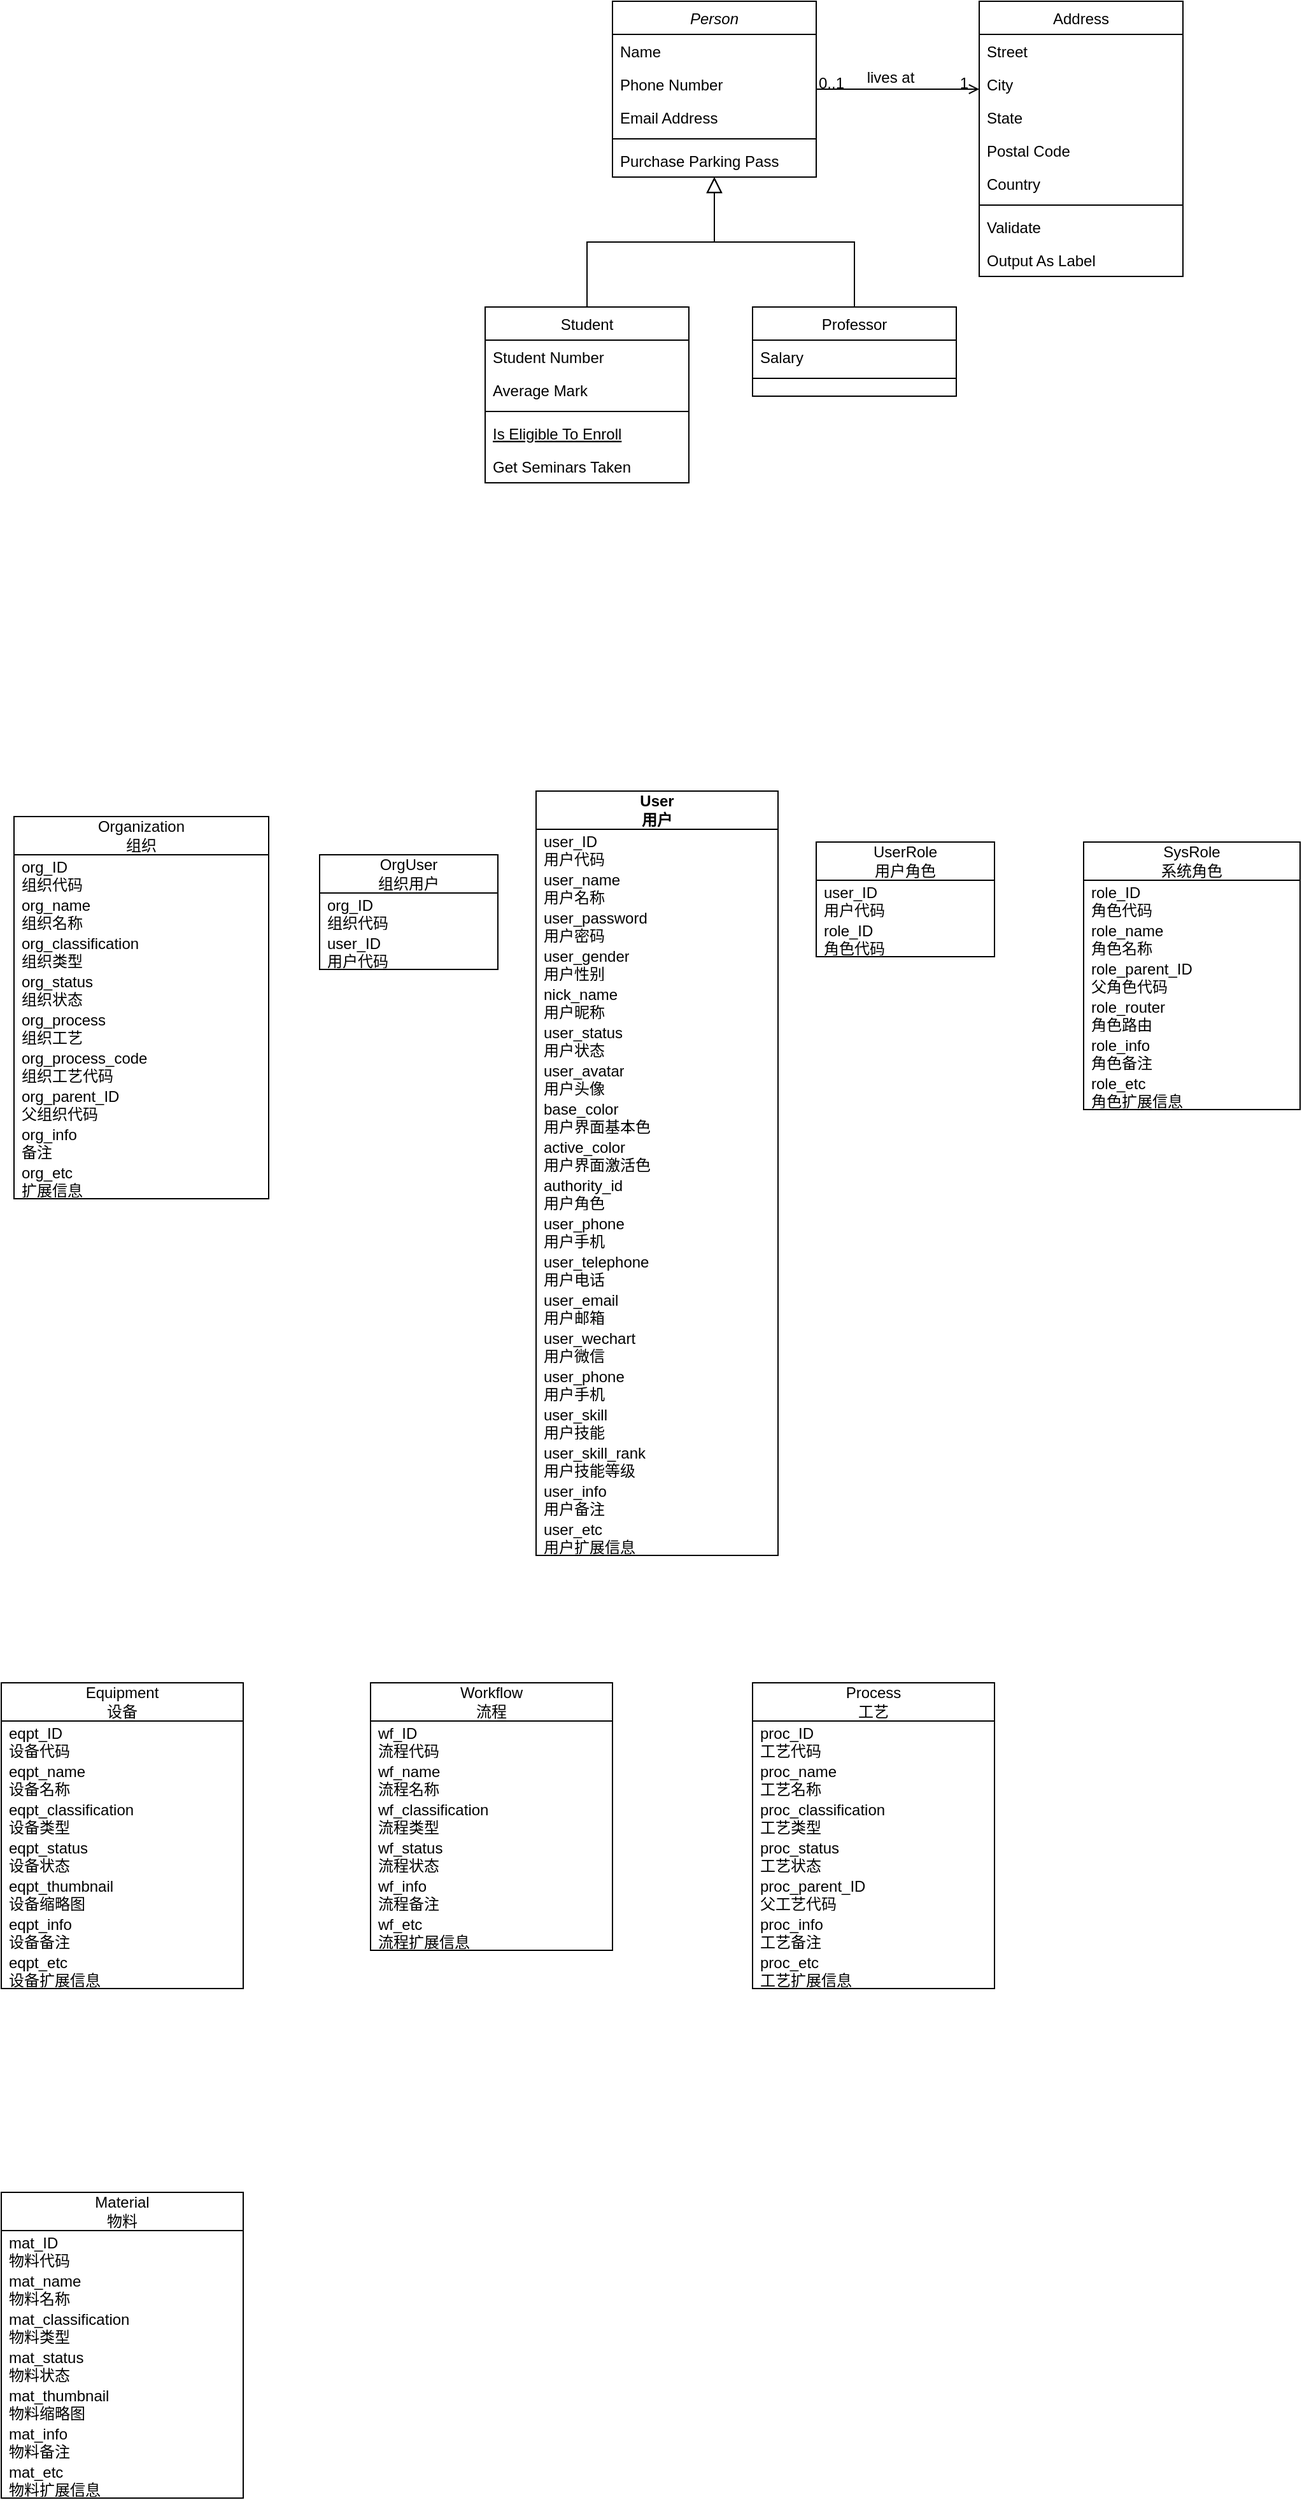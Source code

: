 <mxfile version="21.3.4" type="github">
  <diagram id="C5RBs43oDa-KdzZeNtuy" name="Page-1">
    <mxGraphModel dx="2257" dy="1961" grid="1" gridSize="10" guides="1" tooltips="1" connect="1" arrows="1" fold="1" page="1" pageScale="1" pageWidth="827" pageHeight="1169" math="0" shadow="0">
      <root>
        <mxCell id="WIyWlLk6GJQsqaUBKTNV-0" />
        <mxCell id="WIyWlLk6GJQsqaUBKTNV-1" parent="WIyWlLk6GJQsqaUBKTNV-0" />
        <mxCell id="zkfFHV4jXpPFQw0GAbJ--0" value="Person" style="swimlane;fontStyle=2;align=center;verticalAlign=top;childLayout=stackLayout;horizontal=1;startSize=26;horizontalStack=0;resizeParent=1;resizeLast=0;collapsible=1;marginBottom=0;rounded=0;shadow=0;strokeWidth=1;" parent="WIyWlLk6GJQsqaUBKTNV-1" vertex="1">
          <mxGeometry x="180" y="-100" width="160" height="138" as="geometry">
            <mxRectangle x="230" y="140" width="160" height="26" as="alternateBounds" />
          </mxGeometry>
        </mxCell>
        <mxCell id="zkfFHV4jXpPFQw0GAbJ--1" value="Name" style="text;align=left;verticalAlign=top;spacingLeft=4;spacingRight=4;overflow=hidden;rotatable=0;points=[[0,0.5],[1,0.5]];portConstraint=eastwest;" parent="zkfFHV4jXpPFQw0GAbJ--0" vertex="1">
          <mxGeometry y="26" width="160" height="26" as="geometry" />
        </mxCell>
        <mxCell id="zkfFHV4jXpPFQw0GAbJ--2" value="Phone Number" style="text;align=left;verticalAlign=top;spacingLeft=4;spacingRight=4;overflow=hidden;rotatable=0;points=[[0,0.5],[1,0.5]];portConstraint=eastwest;rounded=0;shadow=0;html=0;" parent="zkfFHV4jXpPFQw0GAbJ--0" vertex="1">
          <mxGeometry y="52" width="160" height="26" as="geometry" />
        </mxCell>
        <mxCell id="zkfFHV4jXpPFQw0GAbJ--3" value="Email Address" style="text;align=left;verticalAlign=top;spacingLeft=4;spacingRight=4;overflow=hidden;rotatable=0;points=[[0,0.5],[1,0.5]];portConstraint=eastwest;rounded=0;shadow=0;html=0;" parent="zkfFHV4jXpPFQw0GAbJ--0" vertex="1">
          <mxGeometry y="78" width="160" height="26" as="geometry" />
        </mxCell>
        <mxCell id="zkfFHV4jXpPFQw0GAbJ--4" value="" style="line;html=1;strokeWidth=1;align=left;verticalAlign=middle;spacingTop=-1;spacingLeft=3;spacingRight=3;rotatable=0;labelPosition=right;points=[];portConstraint=eastwest;" parent="zkfFHV4jXpPFQw0GAbJ--0" vertex="1">
          <mxGeometry y="104" width="160" height="8" as="geometry" />
        </mxCell>
        <mxCell id="zkfFHV4jXpPFQw0GAbJ--5" value="Purchase Parking Pass" style="text;align=left;verticalAlign=top;spacingLeft=4;spacingRight=4;overflow=hidden;rotatable=0;points=[[0,0.5],[1,0.5]];portConstraint=eastwest;" parent="zkfFHV4jXpPFQw0GAbJ--0" vertex="1">
          <mxGeometry y="112" width="160" height="26" as="geometry" />
        </mxCell>
        <mxCell id="zkfFHV4jXpPFQw0GAbJ--6" value="Student" style="swimlane;fontStyle=0;align=center;verticalAlign=top;childLayout=stackLayout;horizontal=1;startSize=26;horizontalStack=0;resizeParent=1;resizeLast=0;collapsible=1;marginBottom=0;rounded=0;shadow=0;strokeWidth=1;" parent="WIyWlLk6GJQsqaUBKTNV-1" vertex="1">
          <mxGeometry x="80" y="140" width="160" height="138" as="geometry">
            <mxRectangle x="130" y="380" width="160" height="26" as="alternateBounds" />
          </mxGeometry>
        </mxCell>
        <mxCell id="zkfFHV4jXpPFQw0GAbJ--7" value="Student Number" style="text;align=left;verticalAlign=top;spacingLeft=4;spacingRight=4;overflow=hidden;rotatable=0;points=[[0,0.5],[1,0.5]];portConstraint=eastwest;" parent="zkfFHV4jXpPFQw0GAbJ--6" vertex="1">
          <mxGeometry y="26" width="160" height="26" as="geometry" />
        </mxCell>
        <mxCell id="zkfFHV4jXpPFQw0GAbJ--8" value="Average Mark" style="text;align=left;verticalAlign=top;spacingLeft=4;spacingRight=4;overflow=hidden;rotatable=0;points=[[0,0.5],[1,0.5]];portConstraint=eastwest;rounded=0;shadow=0;html=0;" parent="zkfFHV4jXpPFQw0GAbJ--6" vertex="1">
          <mxGeometry y="52" width="160" height="26" as="geometry" />
        </mxCell>
        <mxCell id="zkfFHV4jXpPFQw0GAbJ--9" value="" style="line;html=1;strokeWidth=1;align=left;verticalAlign=middle;spacingTop=-1;spacingLeft=3;spacingRight=3;rotatable=0;labelPosition=right;points=[];portConstraint=eastwest;" parent="zkfFHV4jXpPFQw0GAbJ--6" vertex="1">
          <mxGeometry y="78" width="160" height="8" as="geometry" />
        </mxCell>
        <mxCell id="zkfFHV4jXpPFQw0GAbJ--10" value="Is Eligible To Enroll" style="text;align=left;verticalAlign=top;spacingLeft=4;spacingRight=4;overflow=hidden;rotatable=0;points=[[0,0.5],[1,0.5]];portConstraint=eastwest;fontStyle=4" parent="zkfFHV4jXpPFQw0GAbJ--6" vertex="1">
          <mxGeometry y="86" width="160" height="26" as="geometry" />
        </mxCell>
        <mxCell id="zkfFHV4jXpPFQw0GAbJ--11" value="Get Seminars Taken" style="text;align=left;verticalAlign=top;spacingLeft=4;spacingRight=4;overflow=hidden;rotatable=0;points=[[0,0.5],[1,0.5]];portConstraint=eastwest;" parent="zkfFHV4jXpPFQw0GAbJ--6" vertex="1">
          <mxGeometry y="112" width="160" height="26" as="geometry" />
        </mxCell>
        <mxCell id="zkfFHV4jXpPFQw0GAbJ--12" value="" style="endArrow=block;endSize=10;endFill=0;shadow=0;strokeWidth=1;rounded=0;edgeStyle=elbowEdgeStyle;elbow=vertical;" parent="WIyWlLk6GJQsqaUBKTNV-1" source="zkfFHV4jXpPFQw0GAbJ--6" target="zkfFHV4jXpPFQw0GAbJ--0" edge="1">
          <mxGeometry width="160" relative="1" as="geometry">
            <mxPoint x="160" y="-17" as="sourcePoint" />
            <mxPoint x="160" y="-17" as="targetPoint" />
          </mxGeometry>
        </mxCell>
        <mxCell id="zkfFHV4jXpPFQw0GAbJ--13" value="Professor" style="swimlane;fontStyle=0;align=center;verticalAlign=top;childLayout=stackLayout;horizontal=1;startSize=26;horizontalStack=0;resizeParent=1;resizeLast=0;collapsible=1;marginBottom=0;rounded=0;shadow=0;strokeWidth=1;" parent="WIyWlLk6GJQsqaUBKTNV-1" vertex="1">
          <mxGeometry x="290" y="140" width="160" height="70" as="geometry">
            <mxRectangle x="340" y="380" width="170" height="26" as="alternateBounds" />
          </mxGeometry>
        </mxCell>
        <mxCell id="zkfFHV4jXpPFQw0GAbJ--14" value="Salary" style="text;align=left;verticalAlign=top;spacingLeft=4;spacingRight=4;overflow=hidden;rotatable=0;points=[[0,0.5],[1,0.5]];portConstraint=eastwest;" parent="zkfFHV4jXpPFQw0GAbJ--13" vertex="1">
          <mxGeometry y="26" width="160" height="26" as="geometry" />
        </mxCell>
        <mxCell id="zkfFHV4jXpPFQw0GAbJ--15" value="" style="line;html=1;strokeWidth=1;align=left;verticalAlign=middle;spacingTop=-1;spacingLeft=3;spacingRight=3;rotatable=0;labelPosition=right;points=[];portConstraint=eastwest;" parent="zkfFHV4jXpPFQw0GAbJ--13" vertex="1">
          <mxGeometry y="52" width="160" height="8" as="geometry" />
        </mxCell>
        <mxCell id="zkfFHV4jXpPFQw0GAbJ--16" value="" style="endArrow=block;endSize=10;endFill=0;shadow=0;strokeWidth=1;rounded=0;edgeStyle=elbowEdgeStyle;elbow=vertical;" parent="WIyWlLk6GJQsqaUBKTNV-1" source="zkfFHV4jXpPFQw0GAbJ--13" target="zkfFHV4jXpPFQw0GAbJ--0" edge="1">
          <mxGeometry width="160" relative="1" as="geometry">
            <mxPoint x="170" y="153" as="sourcePoint" />
            <mxPoint x="270" y="51" as="targetPoint" />
          </mxGeometry>
        </mxCell>
        <mxCell id="zkfFHV4jXpPFQw0GAbJ--17" value="Address" style="swimlane;fontStyle=0;align=center;verticalAlign=top;childLayout=stackLayout;horizontal=1;startSize=26;horizontalStack=0;resizeParent=1;resizeLast=0;collapsible=1;marginBottom=0;rounded=0;shadow=0;strokeWidth=1;" parent="WIyWlLk6GJQsqaUBKTNV-1" vertex="1">
          <mxGeometry x="468" y="-100" width="160" height="216" as="geometry">
            <mxRectangle x="550" y="140" width="160" height="26" as="alternateBounds" />
          </mxGeometry>
        </mxCell>
        <mxCell id="zkfFHV4jXpPFQw0GAbJ--18" value="Street" style="text;align=left;verticalAlign=top;spacingLeft=4;spacingRight=4;overflow=hidden;rotatable=0;points=[[0,0.5],[1,0.5]];portConstraint=eastwest;" parent="zkfFHV4jXpPFQw0GAbJ--17" vertex="1">
          <mxGeometry y="26" width="160" height="26" as="geometry" />
        </mxCell>
        <mxCell id="zkfFHV4jXpPFQw0GAbJ--19" value="City" style="text;align=left;verticalAlign=top;spacingLeft=4;spacingRight=4;overflow=hidden;rotatable=0;points=[[0,0.5],[1,0.5]];portConstraint=eastwest;rounded=0;shadow=0;html=0;" parent="zkfFHV4jXpPFQw0GAbJ--17" vertex="1">
          <mxGeometry y="52" width="160" height="26" as="geometry" />
        </mxCell>
        <mxCell id="zkfFHV4jXpPFQw0GAbJ--20" value="State" style="text;align=left;verticalAlign=top;spacingLeft=4;spacingRight=4;overflow=hidden;rotatable=0;points=[[0,0.5],[1,0.5]];portConstraint=eastwest;rounded=0;shadow=0;html=0;" parent="zkfFHV4jXpPFQw0GAbJ--17" vertex="1">
          <mxGeometry y="78" width="160" height="26" as="geometry" />
        </mxCell>
        <mxCell id="zkfFHV4jXpPFQw0GAbJ--21" value="Postal Code" style="text;align=left;verticalAlign=top;spacingLeft=4;spacingRight=4;overflow=hidden;rotatable=0;points=[[0,0.5],[1,0.5]];portConstraint=eastwest;rounded=0;shadow=0;html=0;" parent="zkfFHV4jXpPFQw0GAbJ--17" vertex="1">
          <mxGeometry y="104" width="160" height="26" as="geometry" />
        </mxCell>
        <mxCell id="zkfFHV4jXpPFQw0GAbJ--22" value="Country" style="text;align=left;verticalAlign=top;spacingLeft=4;spacingRight=4;overflow=hidden;rotatable=0;points=[[0,0.5],[1,0.5]];portConstraint=eastwest;rounded=0;shadow=0;html=0;" parent="zkfFHV4jXpPFQw0GAbJ--17" vertex="1">
          <mxGeometry y="130" width="160" height="26" as="geometry" />
        </mxCell>
        <mxCell id="zkfFHV4jXpPFQw0GAbJ--23" value="" style="line;html=1;strokeWidth=1;align=left;verticalAlign=middle;spacingTop=-1;spacingLeft=3;spacingRight=3;rotatable=0;labelPosition=right;points=[];portConstraint=eastwest;" parent="zkfFHV4jXpPFQw0GAbJ--17" vertex="1">
          <mxGeometry y="156" width="160" height="8" as="geometry" />
        </mxCell>
        <mxCell id="zkfFHV4jXpPFQw0GAbJ--24" value="Validate" style="text;align=left;verticalAlign=top;spacingLeft=4;spacingRight=4;overflow=hidden;rotatable=0;points=[[0,0.5],[1,0.5]];portConstraint=eastwest;" parent="zkfFHV4jXpPFQw0GAbJ--17" vertex="1">
          <mxGeometry y="164" width="160" height="26" as="geometry" />
        </mxCell>
        <mxCell id="zkfFHV4jXpPFQw0GAbJ--25" value="Output As Label" style="text;align=left;verticalAlign=top;spacingLeft=4;spacingRight=4;overflow=hidden;rotatable=0;points=[[0,0.5],[1,0.5]];portConstraint=eastwest;" parent="zkfFHV4jXpPFQw0GAbJ--17" vertex="1">
          <mxGeometry y="190" width="160" height="26" as="geometry" />
        </mxCell>
        <mxCell id="zkfFHV4jXpPFQw0GAbJ--26" value="" style="endArrow=open;shadow=0;strokeWidth=1;rounded=0;endFill=1;edgeStyle=elbowEdgeStyle;elbow=vertical;" parent="WIyWlLk6GJQsqaUBKTNV-1" source="zkfFHV4jXpPFQw0GAbJ--0" target="zkfFHV4jXpPFQw0GAbJ--17" edge="1">
          <mxGeometry x="0.5" y="41" relative="1" as="geometry">
            <mxPoint x="340" y="-28" as="sourcePoint" />
            <mxPoint x="500" y="-28" as="targetPoint" />
            <mxPoint x="-40" y="32" as="offset" />
          </mxGeometry>
        </mxCell>
        <mxCell id="zkfFHV4jXpPFQw0GAbJ--27" value="0..1" style="resizable=0;align=left;verticalAlign=bottom;labelBackgroundColor=none;fontSize=12;" parent="zkfFHV4jXpPFQw0GAbJ--26" connectable="0" vertex="1">
          <mxGeometry x="-1" relative="1" as="geometry">
            <mxPoint y="4" as="offset" />
          </mxGeometry>
        </mxCell>
        <mxCell id="zkfFHV4jXpPFQw0GAbJ--28" value="1" style="resizable=0;align=right;verticalAlign=bottom;labelBackgroundColor=none;fontSize=12;" parent="zkfFHV4jXpPFQw0GAbJ--26" connectable="0" vertex="1">
          <mxGeometry x="1" relative="1" as="geometry">
            <mxPoint x="-7" y="4" as="offset" />
          </mxGeometry>
        </mxCell>
        <mxCell id="zkfFHV4jXpPFQw0GAbJ--29" value="lives at" style="text;html=1;resizable=0;points=[];;align=center;verticalAlign=middle;labelBackgroundColor=none;rounded=0;shadow=0;strokeWidth=1;fontSize=12;" parent="zkfFHV4jXpPFQw0GAbJ--26" vertex="1" connectable="0">
          <mxGeometry x="0.5" y="49" relative="1" as="geometry">
            <mxPoint x="-38" y="40" as="offset" />
          </mxGeometry>
        </mxCell>
        <mxCell id="vXKluHunOujeMn9LhQ9Z-0" value="Organization&lt;br&gt;组织" style="swimlane;fontStyle=0;childLayout=stackLayout;horizontal=1;startSize=30;horizontalStack=0;resizeParent=1;resizeParentMax=0;resizeLast=0;collapsible=1;marginBottom=0;whiteSpace=wrap;html=1;" vertex="1" parent="WIyWlLk6GJQsqaUBKTNV-1">
          <mxGeometry x="-290" y="540" width="200" height="300" as="geometry" />
        </mxCell>
        <mxCell id="vXKluHunOujeMn9LhQ9Z-3" value="org_ID&lt;br&gt;组织代码" style="text;strokeColor=none;fillColor=none;align=left;verticalAlign=middle;spacingLeft=4;spacingRight=4;overflow=hidden;points=[[0,0.5],[1,0.5]];portConstraint=eastwest;rotatable=0;whiteSpace=wrap;html=1;" vertex="1" parent="vXKluHunOujeMn9LhQ9Z-0">
          <mxGeometry y="30" width="200" height="30" as="geometry" />
        </mxCell>
        <mxCell id="vXKluHunOujeMn9LhQ9Z-1" value="org_name&lt;br&gt;组织名称" style="text;strokeColor=none;fillColor=none;align=left;verticalAlign=middle;spacingLeft=4;spacingRight=4;overflow=hidden;points=[[0,0.5],[1,0.5]];portConstraint=eastwest;rotatable=0;whiteSpace=wrap;html=1;" vertex="1" parent="vXKluHunOujeMn9LhQ9Z-0">
          <mxGeometry y="60" width="200" height="30" as="geometry" />
        </mxCell>
        <mxCell id="vXKluHunOujeMn9LhQ9Z-4" value="org_classification&amp;nbsp;&lt;br&gt;组织类型" style="text;strokeColor=none;fillColor=none;align=left;verticalAlign=middle;spacingLeft=4;spacingRight=4;overflow=hidden;points=[[0,0.5],[1,0.5]];portConstraint=eastwest;rotatable=0;whiteSpace=wrap;html=1;" vertex="1" parent="vXKluHunOujeMn9LhQ9Z-0">
          <mxGeometry y="90" width="200" height="30" as="geometry" />
        </mxCell>
        <mxCell id="vXKluHunOujeMn9LhQ9Z-5" value="org_status&lt;br&gt;组织状态" style="text;strokeColor=none;fillColor=none;align=left;verticalAlign=middle;spacingLeft=4;spacingRight=4;overflow=hidden;points=[[0,0.5],[1,0.5]];portConstraint=eastwest;rotatable=0;whiteSpace=wrap;html=1;" vertex="1" parent="vXKluHunOujeMn9LhQ9Z-0">
          <mxGeometry y="120" width="200" height="30" as="geometry" />
        </mxCell>
        <mxCell id="vXKluHunOujeMn9LhQ9Z-7" value="org_process&lt;br&gt;组织工艺" style="text;strokeColor=none;fillColor=none;align=left;verticalAlign=middle;spacingLeft=4;spacingRight=4;overflow=hidden;points=[[0,0.5],[1,0.5]];portConstraint=eastwest;rotatable=0;whiteSpace=wrap;html=1;" vertex="1" parent="vXKluHunOujeMn9LhQ9Z-0">
          <mxGeometry y="150" width="200" height="30" as="geometry" />
        </mxCell>
        <mxCell id="vXKluHunOujeMn9LhQ9Z-8" value="org_process_code&lt;br&gt;组织工艺代码" style="text;strokeColor=none;fillColor=none;align=left;verticalAlign=middle;spacingLeft=4;spacingRight=4;overflow=hidden;points=[[0,0.5],[1,0.5]];portConstraint=eastwest;rotatable=0;whiteSpace=wrap;html=1;" vertex="1" parent="vXKluHunOujeMn9LhQ9Z-0">
          <mxGeometry y="180" width="200" height="30" as="geometry" />
        </mxCell>
        <mxCell id="vXKluHunOujeMn9LhQ9Z-64" value="org_parent_ID&lt;br&gt;父组织代码" style="text;strokeColor=none;fillColor=none;align=left;verticalAlign=middle;spacingLeft=4;spacingRight=4;overflow=hidden;points=[[0,0.5],[1,0.5]];portConstraint=eastwest;rotatable=0;whiteSpace=wrap;html=1;" vertex="1" parent="vXKluHunOujeMn9LhQ9Z-0">
          <mxGeometry y="210" width="200" height="30" as="geometry" />
        </mxCell>
        <mxCell id="vXKluHunOujeMn9LhQ9Z-13" value="org_info&lt;br&gt;备注" style="text;strokeColor=none;fillColor=none;align=left;verticalAlign=middle;spacingLeft=4;spacingRight=4;overflow=hidden;points=[[0,0.5],[1,0.5]];portConstraint=eastwest;rotatable=0;whiteSpace=wrap;html=1;" vertex="1" parent="vXKluHunOujeMn9LhQ9Z-0">
          <mxGeometry y="240" width="200" height="30" as="geometry" />
        </mxCell>
        <mxCell id="vXKluHunOujeMn9LhQ9Z-11" value="org_etc&lt;br&gt;扩展信息" style="text;strokeColor=none;fillColor=none;align=left;verticalAlign=middle;spacingLeft=4;spacingRight=4;overflow=hidden;points=[[0,0.5],[1,0.5]];portConstraint=eastwest;rotatable=0;whiteSpace=wrap;html=1;" vertex="1" parent="vXKluHunOujeMn9LhQ9Z-0">
          <mxGeometry y="270" width="200" height="30" as="geometry" />
        </mxCell>
        <mxCell id="vXKluHunOujeMn9LhQ9Z-14" value="User&lt;br&gt;用户" style="swimlane;fontStyle=1;childLayout=stackLayout;horizontal=1;startSize=30;horizontalStack=0;resizeParent=1;resizeParentMax=0;resizeLast=0;collapsible=1;marginBottom=0;whiteSpace=wrap;html=1;" vertex="1" parent="WIyWlLk6GJQsqaUBKTNV-1">
          <mxGeometry x="120" y="520" width="190" height="600" as="geometry" />
        </mxCell>
        <mxCell id="vXKluHunOujeMn9LhQ9Z-15" value="user_ID&lt;br&gt;用户代码" style="text;strokeColor=none;fillColor=none;align=left;verticalAlign=middle;spacingLeft=4;spacingRight=4;overflow=hidden;points=[[0,0.5],[1,0.5]];portConstraint=eastwest;rotatable=0;whiteSpace=wrap;html=1;" vertex="1" parent="vXKluHunOujeMn9LhQ9Z-14">
          <mxGeometry y="30" width="190" height="30" as="geometry" />
        </mxCell>
        <mxCell id="vXKluHunOujeMn9LhQ9Z-16" value="user_name&lt;br&gt;用户名称" style="text;strokeColor=none;fillColor=none;align=left;verticalAlign=middle;spacingLeft=4;spacingRight=4;overflow=hidden;points=[[0,0.5],[1,0.5]];portConstraint=eastwest;rotatable=0;whiteSpace=wrap;html=1;" vertex="1" parent="vXKluHunOujeMn9LhQ9Z-14">
          <mxGeometry y="60" width="190" height="30" as="geometry" />
        </mxCell>
        <mxCell id="vXKluHunOujeMn9LhQ9Z-17" value="user_password&lt;br&gt;用户密码" style="text;strokeColor=none;fillColor=none;align=left;verticalAlign=middle;spacingLeft=4;spacingRight=4;overflow=hidden;points=[[0,0.5],[1,0.5]];portConstraint=eastwest;rotatable=0;whiteSpace=wrap;html=1;" vertex="1" parent="vXKluHunOujeMn9LhQ9Z-14">
          <mxGeometry y="90" width="190" height="30" as="geometry" />
        </mxCell>
        <mxCell id="vXKluHunOujeMn9LhQ9Z-34" value="user_gender&lt;br&gt;用户性别" style="text;strokeColor=none;fillColor=none;align=left;verticalAlign=middle;spacingLeft=4;spacingRight=4;overflow=hidden;points=[[0,0.5],[1,0.5]];portConstraint=eastwest;rotatable=0;whiteSpace=wrap;html=1;" vertex="1" parent="vXKluHunOujeMn9LhQ9Z-14">
          <mxGeometry y="120" width="190" height="30" as="geometry" />
        </mxCell>
        <mxCell id="vXKluHunOujeMn9LhQ9Z-20" value="nick_name&lt;br&gt;用户昵称" style="text;strokeColor=none;fillColor=none;align=left;verticalAlign=middle;spacingLeft=4;spacingRight=4;overflow=hidden;points=[[0,0.5],[1,0.5]];portConstraint=eastwest;rotatable=0;whiteSpace=wrap;html=1;" vertex="1" parent="vXKluHunOujeMn9LhQ9Z-14">
          <mxGeometry y="150" width="190" height="30" as="geometry" />
        </mxCell>
        <mxCell id="vXKluHunOujeMn9LhQ9Z-19" value="user_status&lt;br&gt;用户状态" style="text;strokeColor=none;fillColor=none;align=left;verticalAlign=middle;spacingLeft=4;spacingRight=4;overflow=hidden;points=[[0,0.5],[1,0.5]];portConstraint=eastwest;rotatable=0;whiteSpace=wrap;html=1;" vertex="1" parent="vXKluHunOujeMn9LhQ9Z-14">
          <mxGeometry y="180" width="190" height="30" as="geometry" />
        </mxCell>
        <mxCell id="vXKluHunOujeMn9LhQ9Z-22" value="user_avatar&lt;br&gt;用户头像" style="text;strokeColor=none;fillColor=none;align=left;verticalAlign=middle;spacingLeft=4;spacingRight=4;overflow=hidden;points=[[0,0.5],[1,0.5]];portConstraint=eastwest;rotatable=0;whiteSpace=wrap;html=1;" vertex="1" parent="vXKluHunOujeMn9LhQ9Z-14">
          <mxGeometry y="210" width="190" height="30" as="geometry" />
        </mxCell>
        <mxCell id="vXKluHunOujeMn9LhQ9Z-23" value="base_color&lt;br&gt;用户界面基本色" style="text;strokeColor=none;fillColor=none;align=left;verticalAlign=middle;spacingLeft=4;spacingRight=4;overflow=hidden;points=[[0,0.5],[1,0.5]];portConstraint=eastwest;rotatable=0;whiteSpace=wrap;html=1;" vertex="1" parent="vXKluHunOujeMn9LhQ9Z-14">
          <mxGeometry y="240" width="190" height="30" as="geometry" />
        </mxCell>
        <mxCell id="vXKluHunOujeMn9LhQ9Z-24" value="active_color&lt;br&gt;用户界面激活色" style="text;strokeColor=none;fillColor=none;align=left;verticalAlign=middle;spacingLeft=4;spacingRight=4;overflow=hidden;points=[[0,0.5],[1,0.5]];portConstraint=eastwest;rotatable=0;whiteSpace=wrap;html=1;" vertex="1" parent="vXKluHunOujeMn9LhQ9Z-14">
          <mxGeometry y="270" width="190" height="30" as="geometry" />
        </mxCell>
        <mxCell id="vXKluHunOujeMn9LhQ9Z-25" value="authority_id&lt;br&gt;用户角色" style="text;strokeColor=none;fillColor=none;align=left;verticalAlign=middle;spacingLeft=4;spacingRight=4;overflow=hidden;points=[[0,0.5],[1,0.5]];portConstraint=eastwest;rotatable=0;whiteSpace=wrap;html=1;" vertex="1" parent="vXKluHunOujeMn9LhQ9Z-14">
          <mxGeometry y="300" width="190" height="30" as="geometry" />
        </mxCell>
        <mxCell id="vXKluHunOujeMn9LhQ9Z-26" value="user_phone&lt;br&gt;用户手机" style="text;strokeColor=none;fillColor=none;align=left;verticalAlign=middle;spacingLeft=4;spacingRight=4;overflow=hidden;points=[[0,0.5],[1,0.5]];portConstraint=eastwest;rotatable=0;whiteSpace=wrap;html=1;" vertex="1" parent="vXKluHunOujeMn9LhQ9Z-14">
          <mxGeometry y="330" width="190" height="30" as="geometry" />
        </mxCell>
        <mxCell id="vXKluHunOujeMn9LhQ9Z-27" value="user_telephone&lt;br&gt;用户电话" style="text;strokeColor=none;fillColor=none;align=left;verticalAlign=middle;spacingLeft=4;spacingRight=4;overflow=hidden;points=[[0,0.5],[1,0.5]];portConstraint=eastwest;rotatable=0;whiteSpace=wrap;html=1;" vertex="1" parent="vXKluHunOujeMn9LhQ9Z-14">
          <mxGeometry y="360" width="190" height="30" as="geometry" />
        </mxCell>
        <mxCell id="vXKluHunOujeMn9LhQ9Z-28" value="user_email&lt;br&gt;用户邮箱" style="text;strokeColor=none;fillColor=none;align=left;verticalAlign=middle;spacingLeft=4;spacingRight=4;overflow=hidden;points=[[0,0.5],[1,0.5]];portConstraint=eastwest;rotatable=0;whiteSpace=wrap;html=1;" vertex="1" parent="vXKluHunOujeMn9LhQ9Z-14">
          <mxGeometry y="390" width="190" height="30" as="geometry" />
        </mxCell>
        <mxCell id="vXKluHunOujeMn9LhQ9Z-29" value="user_wechart&lt;br&gt;用户微信" style="text;strokeColor=none;fillColor=none;align=left;verticalAlign=middle;spacingLeft=4;spacingRight=4;overflow=hidden;points=[[0,0.5],[1,0.5]];portConstraint=eastwest;rotatable=0;whiteSpace=wrap;html=1;" vertex="1" parent="vXKluHunOujeMn9LhQ9Z-14">
          <mxGeometry y="420" width="190" height="30" as="geometry" />
        </mxCell>
        <mxCell id="vXKluHunOujeMn9LhQ9Z-31" value="user_phone&lt;br&gt;用户手机" style="text;strokeColor=none;fillColor=none;align=left;verticalAlign=middle;spacingLeft=4;spacingRight=4;overflow=hidden;points=[[0,0.5],[1,0.5]];portConstraint=eastwest;rotatable=0;whiteSpace=wrap;html=1;" vertex="1" parent="vXKluHunOujeMn9LhQ9Z-14">
          <mxGeometry y="450" width="190" height="30" as="geometry" />
        </mxCell>
        <mxCell id="vXKluHunOujeMn9LhQ9Z-32" value="user_skill&lt;br&gt;用户技能" style="text;strokeColor=none;fillColor=none;align=left;verticalAlign=middle;spacingLeft=4;spacingRight=4;overflow=hidden;points=[[0,0.5],[1,0.5]];portConstraint=eastwest;rotatable=0;whiteSpace=wrap;html=1;" vertex="1" parent="vXKluHunOujeMn9LhQ9Z-14">
          <mxGeometry y="480" width="190" height="30" as="geometry" />
        </mxCell>
        <mxCell id="vXKluHunOujeMn9LhQ9Z-35" value="user_skill_rank&lt;br&gt;用户技能等级" style="text;strokeColor=none;fillColor=none;align=left;verticalAlign=middle;spacingLeft=4;spacingRight=4;overflow=hidden;points=[[0,0.5],[1,0.5]];portConstraint=eastwest;rotatable=0;whiteSpace=wrap;html=1;" vertex="1" parent="vXKluHunOujeMn9LhQ9Z-14">
          <mxGeometry y="510" width="190" height="30" as="geometry" />
        </mxCell>
        <mxCell id="vXKluHunOujeMn9LhQ9Z-33" value="user_info&lt;br&gt;用户备注" style="text;strokeColor=none;fillColor=none;align=left;verticalAlign=middle;spacingLeft=4;spacingRight=4;overflow=hidden;points=[[0,0.5],[1,0.5]];portConstraint=eastwest;rotatable=0;whiteSpace=wrap;html=1;" vertex="1" parent="vXKluHunOujeMn9LhQ9Z-14">
          <mxGeometry y="540" width="190" height="30" as="geometry" />
        </mxCell>
        <mxCell id="vXKluHunOujeMn9LhQ9Z-30" value="user_etc&lt;br&gt;用户扩展信息" style="text;strokeColor=none;fillColor=none;align=left;verticalAlign=middle;spacingLeft=4;spacingRight=4;overflow=hidden;points=[[0,0.5],[1,0.5]];portConstraint=eastwest;rotatable=0;whiteSpace=wrap;html=1;" vertex="1" parent="vXKluHunOujeMn9LhQ9Z-14">
          <mxGeometry y="570" width="190" height="30" as="geometry" />
        </mxCell>
        <mxCell id="vXKluHunOujeMn9LhQ9Z-36" value="Equipment&lt;br&gt;设备" style="swimlane;fontStyle=0;childLayout=stackLayout;horizontal=1;startSize=30;horizontalStack=0;resizeParent=1;resizeParentMax=0;resizeLast=0;collapsible=1;marginBottom=0;whiteSpace=wrap;html=1;" vertex="1" parent="WIyWlLk6GJQsqaUBKTNV-1">
          <mxGeometry x="-300" y="1220" width="190" height="240" as="geometry" />
        </mxCell>
        <mxCell id="vXKluHunOujeMn9LhQ9Z-37" value="eqpt_ID&lt;br&gt;设备代码" style="text;strokeColor=none;fillColor=none;align=left;verticalAlign=middle;spacingLeft=4;spacingRight=4;overflow=hidden;points=[[0,0.5],[1,0.5]];portConstraint=eastwest;rotatable=0;whiteSpace=wrap;html=1;" vertex="1" parent="vXKluHunOujeMn9LhQ9Z-36">
          <mxGeometry y="30" width="190" height="30" as="geometry" />
        </mxCell>
        <mxCell id="vXKluHunOujeMn9LhQ9Z-38" value="eqpt_name&lt;br&gt;设备名称" style="text;strokeColor=none;fillColor=none;align=left;verticalAlign=middle;spacingLeft=4;spacingRight=4;overflow=hidden;points=[[0,0.5],[1,0.5]];portConstraint=eastwest;rotatable=0;whiteSpace=wrap;html=1;" vertex="1" parent="vXKluHunOujeMn9LhQ9Z-36">
          <mxGeometry y="60" width="190" height="30" as="geometry" />
        </mxCell>
        <mxCell id="vXKluHunOujeMn9LhQ9Z-40" value="eqpt_classification&lt;br&gt;设备类型" style="text;strokeColor=none;fillColor=none;align=left;verticalAlign=middle;spacingLeft=4;spacingRight=4;overflow=hidden;points=[[0,0.5],[1,0.5]];portConstraint=eastwest;rotatable=0;whiteSpace=wrap;html=1;" vertex="1" parent="vXKluHunOujeMn9LhQ9Z-36">
          <mxGeometry y="90" width="190" height="30" as="geometry" />
        </mxCell>
        <mxCell id="vXKluHunOujeMn9LhQ9Z-42" value="eqpt_status&lt;br&gt;设备状态" style="text;strokeColor=none;fillColor=none;align=left;verticalAlign=middle;spacingLeft=4;spacingRight=4;overflow=hidden;points=[[0,0.5],[1,0.5]];portConstraint=eastwest;rotatable=0;whiteSpace=wrap;html=1;" vertex="1" parent="vXKluHunOujeMn9LhQ9Z-36">
          <mxGeometry y="120" width="190" height="30" as="geometry" />
        </mxCell>
        <mxCell id="vXKluHunOujeMn9LhQ9Z-43" value="eqpt_thumbnail&lt;br&gt;设备缩略图" style="text;strokeColor=none;fillColor=none;align=left;verticalAlign=middle;spacingLeft=4;spacingRight=4;overflow=hidden;points=[[0,0.5],[1,0.5]];portConstraint=eastwest;rotatable=0;whiteSpace=wrap;html=1;" vertex="1" parent="vXKluHunOujeMn9LhQ9Z-36">
          <mxGeometry y="150" width="190" height="30" as="geometry" />
        </mxCell>
        <mxCell id="vXKluHunOujeMn9LhQ9Z-56" value="eqpt_info&lt;br&gt;设备备注" style="text;strokeColor=none;fillColor=none;align=left;verticalAlign=middle;spacingLeft=4;spacingRight=4;overflow=hidden;points=[[0,0.5],[1,0.5]];portConstraint=eastwest;rotatable=0;whiteSpace=wrap;html=1;" vertex="1" parent="vXKluHunOujeMn9LhQ9Z-36">
          <mxGeometry y="180" width="190" height="30" as="geometry" />
        </mxCell>
        <mxCell id="vXKluHunOujeMn9LhQ9Z-57" value="eqpt_etc&lt;br&gt;设备扩展信息" style="text;strokeColor=none;fillColor=none;align=left;verticalAlign=middle;spacingLeft=4;spacingRight=4;overflow=hidden;points=[[0,0.5],[1,0.5]];portConstraint=eastwest;rotatable=0;whiteSpace=wrap;html=1;" vertex="1" parent="vXKluHunOujeMn9LhQ9Z-36">
          <mxGeometry y="210" width="190" height="30" as="geometry" />
        </mxCell>
        <mxCell id="vXKluHunOujeMn9LhQ9Z-58" value="SysRole&lt;br&gt;系统角色" style="swimlane;fontStyle=0;childLayout=stackLayout;horizontal=1;startSize=30;horizontalStack=0;resizeParent=1;resizeParentMax=0;resizeLast=0;collapsible=1;marginBottom=0;whiteSpace=wrap;html=1;" vertex="1" parent="WIyWlLk6GJQsqaUBKTNV-1">
          <mxGeometry x="550" y="560" width="170" height="210" as="geometry" />
        </mxCell>
        <mxCell id="vXKluHunOujeMn9LhQ9Z-59" value="role_ID&lt;br&gt;角色代码" style="text;strokeColor=none;fillColor=none;align=left;verticalAlign=middle;spacingLeft=4;spacingRight=4;overflow=hidden;points=[[0,0.5],[1,0.5]];portConstraint=eastwest;rotatable=0;whiteSpace=wrap;html=1;" vertex="1" parent="vXKluHunOujeMn9LhQ9Z-58">
          <mxGeometry y="30" width="170" height="30" as="geometry" />
        </mxCell>
        <mxCell id="vXKluHunOujeMn9LhQ9Z-62" value="role_name&lt;br&gt;角色名称" style="text;strokeColor=none;fillColor=none;align=left;verticalAlign=middle;spacingLeft=4;spacingRight=4;overflow=hidden;points=[[0,0.5],[1,0.5]];portConstraint=eastwest;rotatable=0;whiteSpace=wrap;html=1;" vertex="1" parent="vXKluHunOujeMn9LhQ9Z-58">
          <mxGeometry y="60" width="170" height="30" as="geometry" />
        </mxCell>
        <mxCell id="vXKluHunOujeMn9LhQ9Z-65" value="role_parent_ID&lt;br&gt;父角色代码" style="text;strokeColor=none;fillColor=none;align=left;verticalAlign=middle;spacingLeft=4;spacingRight=4;overflow=hidden;points=[[0,0.5],[1,0.5]];portConstraint=eastwest;rotatable=0;whiteSpace=wrap;html=1;" vertex="1" parent="vXKluHunOujeMn9LhQ9Z-58">
          <mxGeometry y="90" width="170" height="30" as="geometry" />
        </mxCell>
        <mxCell id="vXKluHunOujeMn9LhQ9Z-60" value="role_router&lt;br&gt;角色路由" style="text;strokeColor=none;fillColor=none;align=left;verticalAlign=middle;spacingLeft=4;spacingRight=4;overflow=hidden;points=[[0,0.5],[1,0.5]];portConstraint=eastwest;rotatable=0;whiteSpace=wrap;html=1;" vertex="1" parent="vXKluHunOujeMn9LhQ9Z-58">
          <mxGeometry y="120" width="170" height="30" as="geometry" />
        </mxCell>
        <mxCell id="vXKluHunOujeMn9LhQ9Z-90" value="role_info&lt;br&gt;角色备注" style="text;strokeColor=none;fillColor=none;align=left;verticalAlign=middle;spacingLeft=4;spacingRight=4;overflow=hidden;points=[[0,0.5],[1,0.5]];portConstraint=eastwest;rotatable=0;whiteSpace=wrap;html=1;" vertex="1" parent="vXKluHunOujeMn9LhQ9Z-58">
          <mxGeometry y="150" width="170" height="30" as="geometry" />
        </mxCell>
        <mxCell id="vXKluHunOujeMn9LhQ9Z-91" value="role_etc&lt;br&gt;角色扩展信息" style="text;strokeColor=none;fillColor=none;align=left;verticalAlign=middle;spacingLeft=4;spacingRight=4;overflow=hidden;points=[[0,0.5],[1,0.5]];portConstraint=eastwest;rotatable=0;whiteSpace=wrap;html=1;" vertex="1" parent="vXKluHunOujeMn9LhQ9Z-58">
          <mxGeometry y="180" width="170" height="30" as="geometry" />
        </mxCell>
        <mxCell id="vXKluHunOujeMn9LhQ9Z-66" value="Material&lt;br&gt;物料" style="swimlane;fontStyle=0;childLayout=stackLayout;horizontal=1;startSize=30;horizontalStack=0;resizeParent=1;resizeParentMax=0;resizeLast=0;collapsible=1;marginBottom=0;whiteSpace=wrap;html=1;" vertex="1" parent="WIyWlLk6GJQsqaUBKTNV-1">
          <mxGeometry x="-300" y="1620" width="190" height="240" as="geometry" />
        </mxCell>
        <mxCell id="vXKluHunOujeMn9LhQ9Z-67" value="mat_ID&lt;br&gt;物料代码" style="text;strokeColor=none;fillColor=none;align=left;verticalAlign=middle;spacingLeft=4;spacingRight=4;overflow=hidden;points=[[0,0.5],[1,0.5]];portConstraint=eastwest;rotatable=0;whiteSpace=wrap;html=1;" vertex="1" parent="vXKluHunOujeMn9LhQ9Z-66">
          <mxGeometry y="30" width="190" height="30" as="geometry" />
        </mxCell>
        <mxCell id="vXKluHunOujeMn9LhQ9Z-68" value="mat_name&lt;br&gt;物料名称" style="text;strokeColor=none;fillColor=none;align=left;verticalAlign=middle;spacingLeft=4;spacingRight=4;overflow=hidden;points=[[0,0.5],[1,0.5]];portConstraint=eastwest;rotatable=0;whiteSpace=wrap;html=1;" vertex="1" parent="vXKluHunOujeMn9LhQ9Z-66">
          <mxGeometry y="60" width="190" height="30" as="geometry" />
        </mxCell>
        <mxCell id="vXKluHunOujeMn9LhQ9Z-69" value="mat_classification&lt;br&gt;物料类型" style="text;strokeColor=none;fillColor=none;align=left;verticalAlign=middle;spacingLeft=4;spacingRight=4;overflow=hidden;points=[[0,0.5],[1,0.5]];portConstraint=eastwest;rotatable=0;whiteSpace=wrap;html=1;" vertex="1" parent="vXKluHunOujeMn9LhQ9Z-66">
          <mxGeometry y="90" width="190" height="30" as="geometry" />
        </mxCell>
        <mxCell id="vXKluHunOujeMn9LhQ9Z-70" value="mat_status&lt;br&gt;物料状态" style="text;strokeColor=none;fillColor=none;align=left;verticalAlign=middle;spacingLeft=4;spacingRight=4;overflow=hidden;points=[[0,0.5],[1,0.5]];portConstraint=eastwest;rotatable=0;whiteSpace=wrap;html=1;" vertex="1" parent="vXKluHunOujeMn9LhQ9Z-66">
          <mxGeometry y="120" width="190" height="30" as="geometry" />
        </mxCell>
        <mxCell id="vXKluHunOujeMn9LhQ9Z-71" value="mat_thumbnail&lt;br&gt;物料缩略图" style="text;strokeColor=none;fillColor=none;align=left;verticalAlign=middle;spacingLeft=4;spacingRight=4;overflow=hidden;points=[[0,0.5],[1,0.5]];portConstraint=eastwest;rotatable=0;whiteSpace=wrap;html=1;" vertex="1" parent="vXKluHunOujeMn9LhQ9Z-66">
          <mxGeometry y="150" width="190" height="30" as="geometry" />
        </mxCell>
        <mxCell id="vXKluHunOujeMn9LhQ9Z-72" value="mat_info&lt;br&gt;物料备注" style="text;strokeColor=none;fillColor=none;align=left;verticalAlign=middle;spacingLeft=4;spacingRight=4;overflow=hidden;points=[[0,0.5],[1,0.5]];portConstraint=eastwest;rotatable=0;whiteSpace=wrap;html=1;" vertex="1" parent="vXKluHunOujeMn9LhQ9Z-66">
          <mxGeometry y="180" width="190" height="30" as="geometry" />
        </mxCell>
        <mxCell id="vXKluHunOujeMn9LhQ9Z-73" value="mat_etc&lt;br&gt;物料扩展信息" style="text;strokeColor=none;fillColor=none;align=left;verticalAlign=middle;spacingLeft=4;spacingRight=4;overflow=hidden;points=[[0,0.5],[1,0.5]];portConstraint=eastwest;rotatable=0;whiteSpace=wrap;html=1;" vertex="1" parent="vXKluHunOujeMn9LhQ9Z-66">
          <mxGeometry y="210" width="190" height="30" as="geometry" />
        </mxCell>
        <mxCell id="vXKluHunOujeMn9LhQ9Z-74" value="Workflow&lt;br&gt;流程" style="swimlane;fontStyle=0;childLayout=stackLayout;horizontal=1;startSize=30;horizontalStack=0;resizeParent=1;resizeParentMax=0;resizeLast=0;collapsible=1;marginBottom=0;whiteSpace=wrap;html=1;" vertex="1" parent="WIyWlLk6GJQsqaUBKTNV-1">
          <mxGeometry x="-10" y="1220" width="190" height="210" as="geometry" />
        </mxCell>
        <mxCell id="vXKluHunOujeMn9LhQ9Z-75" value="wf_ID&lt;br&gt;流程代码" style="text;strokeColor=none;fillColor=none;align=left;verticalAlign=middle;spacingLeft=4;spacingRight=4;overflow=hidden;points=[[0,0.5],[1,0.5]];portConstraint=eastwest;rotatable=0;whiteSpace=wrap;html=1;" vertex="1" parent="vXKluHunOujeMn9LhQ9Z-74">
          <mxGeometry y="30" width="190" height="30" as="geometry" />
        </mxCell>
        <mxCell id="vXKluHunOujeMn9LhQ9Z-76" value="wf_name&lt;br&gt;流程名称" style="text;strokeColor=none;fillColor=none;align=left;verticalAlign=middle;spacingLeft=4;spacingRight=4;overflow=hidden;points=[[0,0.5],[1,0.5]];portConstraint=eastwest;rotatable=0;whiteSpace=wrap;html=1;" vertex="1" parent="vXKluHunOujeMn9LhQ9Z-74">
          <mxGeometry y="60" width="190" height="30" as="geometry" />
        </mxCell>
        <mxCell id="vXKluHunOujeMn9LhQ9Z-77" value="wf_classification&lt;br&gt;流程类型" style="text;strokeColor=none;fillColor=none;align=left;verticalAlign=middle;spacingLeft=4;spacingRight=4;overflow=hidden;points=[[0,0.5],[1,0.5]];portConstraint=eastwest;rotatable=0;whiteSpace=wrap;html=1;" vertex="1" parent="vXKluHunOujeMn9LhQ9Z-74">
          <mxGeometry y="90" width="190" height="30" as="geometry" />
        </mxCell>
        <mxCell id="vXKluHunOujeMn9LhQ9Z-78" value="wf_status&lt;br&gt;流程状态" style="text;strokeColor=none;fillColor=none;align=left;verticalAlign=middle;spacingLeft=4;spacingRight=4;overflow=hidden;points=[[0,0.5],[1,0.5]];portConstraint=eastwest;rotatable=0;whiteSpace=wrap;html=1;" vertex="1" parent="vXKluHunOujeMn9LhQ9Z-74">
          <mxGeometry y="120" width="190" height="30" as="geometry" />
        </mxCell>
        <mxCell id="vXKluHunOujeMn9LhQ9Z-80" value="wf_info&lt;br&gt;流程备注" style="text;strokeColor=none;fillColor=none;align=left;verticalAlign=middle;spacingLeft=4;spacingRight=4;overflow=hidden;points=[[0,0.5],[1,0.5]];portConstraint=eastwest;rotatable=0;whiteSpace=wrap;html=1;" vertex="1" parent="vXKluHunOujeMn9LhQ9Z-74">
          <mxGeometry y="150" width="190" height="30" as="geometry" />
        </mxCell>
        <mxCell id="vXKluHunOujeMn9LhQ9Z-81" value="wf_etc&lt;br&gt;流程扩展信息" style="text;strokeColor=none;fillColor=none;align=left;verticalAlign=middle;spacingLeft=4;spacingRight=4;overflow=hidden;points=[[0,0.5],[1,0.5]];portConstraint=eastwest;rotatable=0;whiteSpace=wrap;html=1;" vertex="1" parent="vXKluHunOujeMn9LhQ9Z-74">
          <mxGeometry y="180" width="190" height="30" as="geometry" />
        </mxCell>
        <mxCell id="vXKluHunOujeMn9LhQ9Z-82" value="Process&lt;br&gt;工艺" style="swimlane;fontStyle=0;childLayout=stackLayout;horizontal=1;startSize=30;horizontalStack=0;resizeParent=1;resizeParentMax=0;resizeLast=0;collapsible=1;marginBottom=0;whiteSpace=wrap;html=1;" vertex="1" parent="WIyWlLk6GJQsqaUBKTNV-1">
          <mxGeometry x="290" y="1220" width="190" height="240" as="geometry" />
        </mxCell>
        <mxCell id="vXKluHunOujeMn9LhQ9Z-83" value="proc_ID&lt;br&gt;工艺代码" style="text;strokeColor=none;fillColor=none;align=left;verticalAlign=middle;spacingLeft=4;spacingRight=4;overflow=hidden;points=[[0,0.5],[1,0.5]];portConstraint=eastwest;rotatable=0;whiteSpace=wrap;html=1;" vertex="1" parent="vXKluHunOujeMn9LhQ9Z-82">
          <mxGeometry y="30" width="190" height="30" as="geometry" />
        </mxCell>
        <mxCell id="vXKluHunOujeMn9LhQ9Z-84" value="proc_name&lt;br&gt;工艺名称" style="text;strokeColor=none;fillColor=none;align=left;verticalAlign=middle;spacingLeft=4;spacingRight=4;overflow=hidden;points=[[0,0.5],[1,0.5]];portConstraint=eastwest;rotatable=0;whiteSpace=wrap;html=1;" vertex="1" parent="vXKluHunOujeMn9LhQ9Z-82">
          <mxGeometry y="60" width="190" height="30" as="geometry" />
        </mxCell>
        <mxCell id="vXKluHunOujeMn9LhQ9Z-85" value="proc_classification&lt;br&gt;工艺类型" style="text;strokeColor=none;fillColor=none;align=left;verticalAlign=middle;spacingLeft=4;spacingRight=4;overflow=hidden;points=[[0,0.5],[1,0.5]];portConstraint=eastwest;rotatable=0;whiteSpace=wrap;html=1;" vertex="1" parent="vXKluHunOujeMn9LhQ9Z-82">
          <mxGeometry y="90" width="190" height="30" as="geometry" />
        </mxCell>
        <mxCell id="vXKluHunOujeMn9LhQ9Z-86" value="proc_status&lt;br&gt;工艺状态" style="text;strokeColor=none;fillColor=none;align=left;verticalAlign=middle;spacingLeft=4;spacingRight=4;overflow=hidden;points=[[0,0.5],[1,0.5]];portConstraint=eastwest;rotatable=0;whiteSpace=wrap;html=1;" vertex="1" parent="vXKluHunOujeMn9LhQ9Z-82">
          <mxGeometry y="120" width="190" height="30" as="geometry" />
        </mxCell>
        <mxCell id="vXKluHunOujeMn9LhQ9Z-89" value="proc_parent_ID&lt;br&gt;父工艺代码" style="text;strokeColor=none;fillColor=none;align=left;verticalAlign=middle;spacingLeft=4;spacingRight=4;overflow=hidden;points=[[0,0.5],[1,0.5]];portConstraint=eastwest;rotatable=0;whiteSpace=wrap;html=1;" vertex="1" parent="vXKluHunOujeMn9LhQ9Z-82">
          <mxGeometry y="150" width="190" height="30" as="geometry" />
        </mxCell>
        <mxCell id="vXKluHunOujeMn9LhQ9Z-87" value="proc_info&lt;br&gt;工艺备注" style="text;strokeColor=none;fillColor=none;align=left;verticalAlign=middle;spacingLeft=4;spacingRight=4;overflow=hidden;points=[[0,0.5],[1,0.5]];portConstraint=eastwest;rotatable=0;whiteSpace=wrap;html=1;" vertex="1" parent="vXKluHunOujeMn9LhQ9Z-82">
          <mxGeometry y="180" width="190" height="30" as="geometry" />
        </mxCell>
        <mxCell id="vXKluHunOujeMn9LhQ9Z-88" value="proc_etc&lt;br&gt;工艺扩展信息" style="text;strokeColor=none;fillColor=none;align=left;verticalAlign=middle;spacingLeft=4;spacingRight=4;overflow=hidden;points=[[0,0.5],[1,0.5]];portConstraint=eastwest;rotatable=0;whiteSpace=wrap;html=1;" vertex="1" parent="vXKluHunOujeMn9LhQ9Z-82">
          <mxGeometry y="210" width="190" height="30" as="geometry" />
        </mxCell>
        <mxCell id="vXKluHunOujeMn9LhQ9Z-92" value="UserRole&lt;br&gt;用户角色" style="swimlane;fontStyle=0;childLayout=stackLayout;horizontal=1;startSize=30;horizontalStack=0;resizeParent=1;resizeParentMax=0;resizeLast=0;collapsible=1;marginBottom=0;whiteSpace=wrap;html=1;" vertex="1" parent="WIyWlLk6GJQsqaUBKTNV-1">
          <mxGeometry x="340" y="560" width="140" height="90" as="geometry" />
        </mxCell>
        <mxCell id="vXKluHunOujeMn9LhQ9Z-96" value="user_ID&lt;br&gt;用户代码" style="text;strokeColor=none;fillColor=none;align=left;verticalAlign=middle;spacingLeft=4;spacingRight=4;overflow=hidden;points=[[0,0.5],[1,0.5]];portConstraint=eastwest;rotatable=0;whiteSpace=wrap;html=1;" vertex="1" parent="vXKluHunOujeMn9LhQ9Z-92">
          <mxGeometry y="30" width="140" height="30" as="geometry" />
        </mxCell>
        <mxCell id="vXKluHunOujeMn9LhQ9Z-97" value="role_ID&lt;br&gt;角色代码" style="text;strokeColor=none;fillColor=none;align=left;verticalAlign=middle;spacingLeft=4;spacingRight=4;overflow=hidden;points=[[0,0.5],[1,0.5]];portConstraint=eastwest;rotatable=0;whiteSpace=wrap;html=1;" vertex="1" parent="vXKluHunOujeMn9LhQ9Z-92">
          <mxGeometry y="60" width="140" height="30" as="geometry" />
        </mxCell>
        <mxCell id="vXKluHunOujeMn9LhQ9Z-98" value="OrgUser&lt;br&gt;组织用户" style="swimlane;fontStyle=0;childLayout=stackLayout;horizontal=1;startSize=30;horizontalStack=0;resizeParent=1;resizeParentMax=0;resizeLast=0;collapsible=1;marginBottom=0;whiteSpace=wrap;html=1;" vertex="1" parent="WIyWlLk6GJQsqaUBKTNV-1">
          <mxGeometry x="-50" y="570" width="140" height="90" as="geometry" />
        </mxCell>
        <mxCell id="vXKluHunOujeMn9LhQ9Z-102" value="org_ID&lt;br&gt;组织代码" style="text;strokeColor=none;fillColor=none;align=left;verticalAlign=middle;spacingLeft=4;spacingRight=4;overflow=hidden;points=[[0,0.5],[1,0.5]];portConstraint=eastwest;rotatable=0;whiteSpace=wrap;html=1;" vertex="1" parent="vXKluHunOujeMn9LhQ9Z-98">
          <mxGeometry y="30" width="140" height="30" as="geometry" />
        </mxCell>
        <mxCell id="vXKluHunOujeMn9LhQ9Z-103" value="user_ID&lt;br&gt;用户代码" style="text;strokeColor=none;fillColor=none;align=left;verticalAlign=middle;spacingLeft=4;spacingRight=4;overflow=hidden;points=[[0,0.5],[1,0.5]];portConstraint=eastwest;rotatable=0;whiteSpace=wrap;html=1;" vertex="1" parent="vXKluHunOujeMn9LhQ9Z-98">
          <mxGeometry y="60" width="140" height="30" as="geometry" />
        </mxCell>
      </root>
    </mxGraphModel>
  </diagram>
</mxfile>
